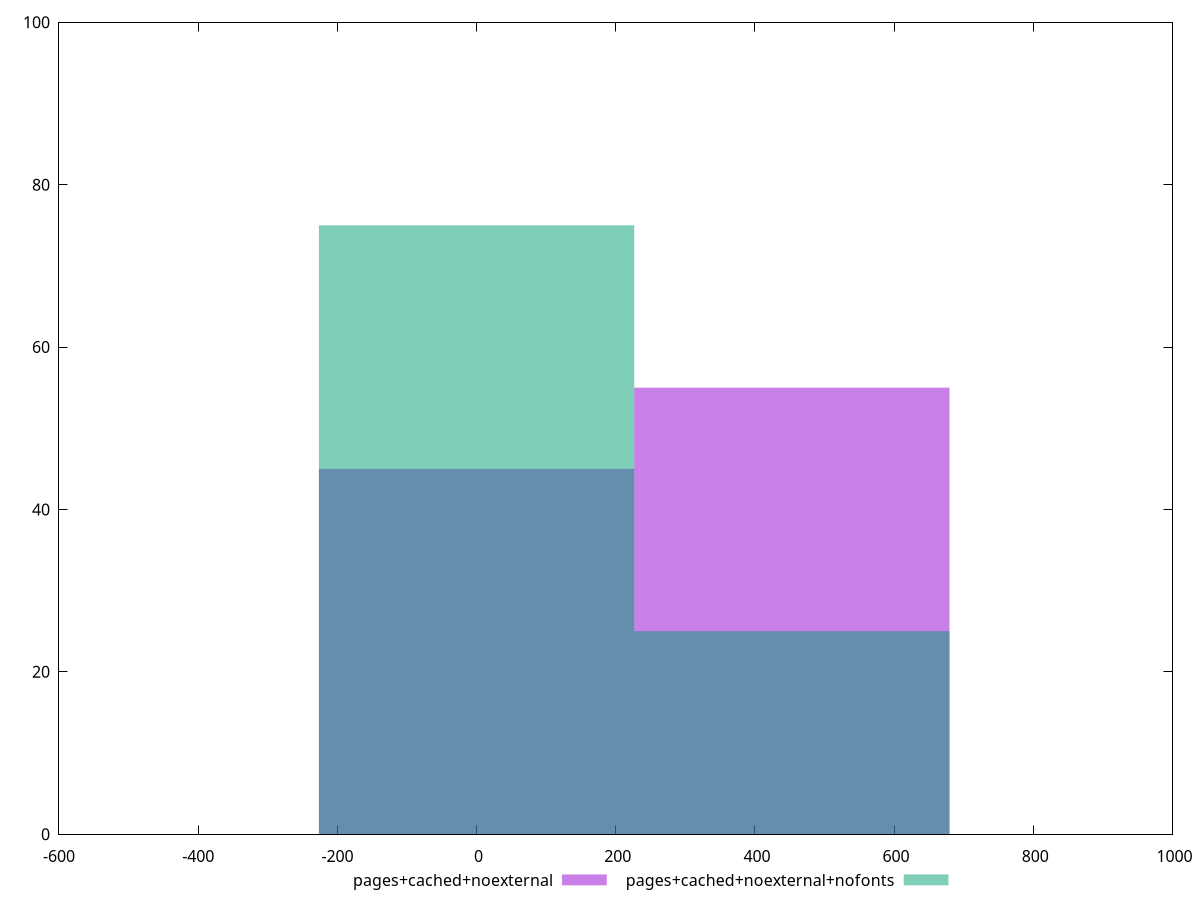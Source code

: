 reset
set terminal svg size 640, 500 enhanced background rgb 'white'
set output "reprap/render-blocking-resources/comparison/histogram/5_vs_6.svg"

$pagesCachedNoexternal <<EOF
0 45
453.0327623333146 55
EOF

$pagesCachedNoexternalNofonts <<EOF
0 75
453.0327623333146 25
EOF

set key outside below
set boxwidth 453.0327623333146
set yrange [0:100]
set style fill transparent solid 0.5 noborder

plot \
  $pagesCachedNoexternal title "pages+cached+noexternal" with boxes, \
  $pagesCachedNoexternalNofonts title "pages+cached+noexternal+nofonts" with boxes, \


reset